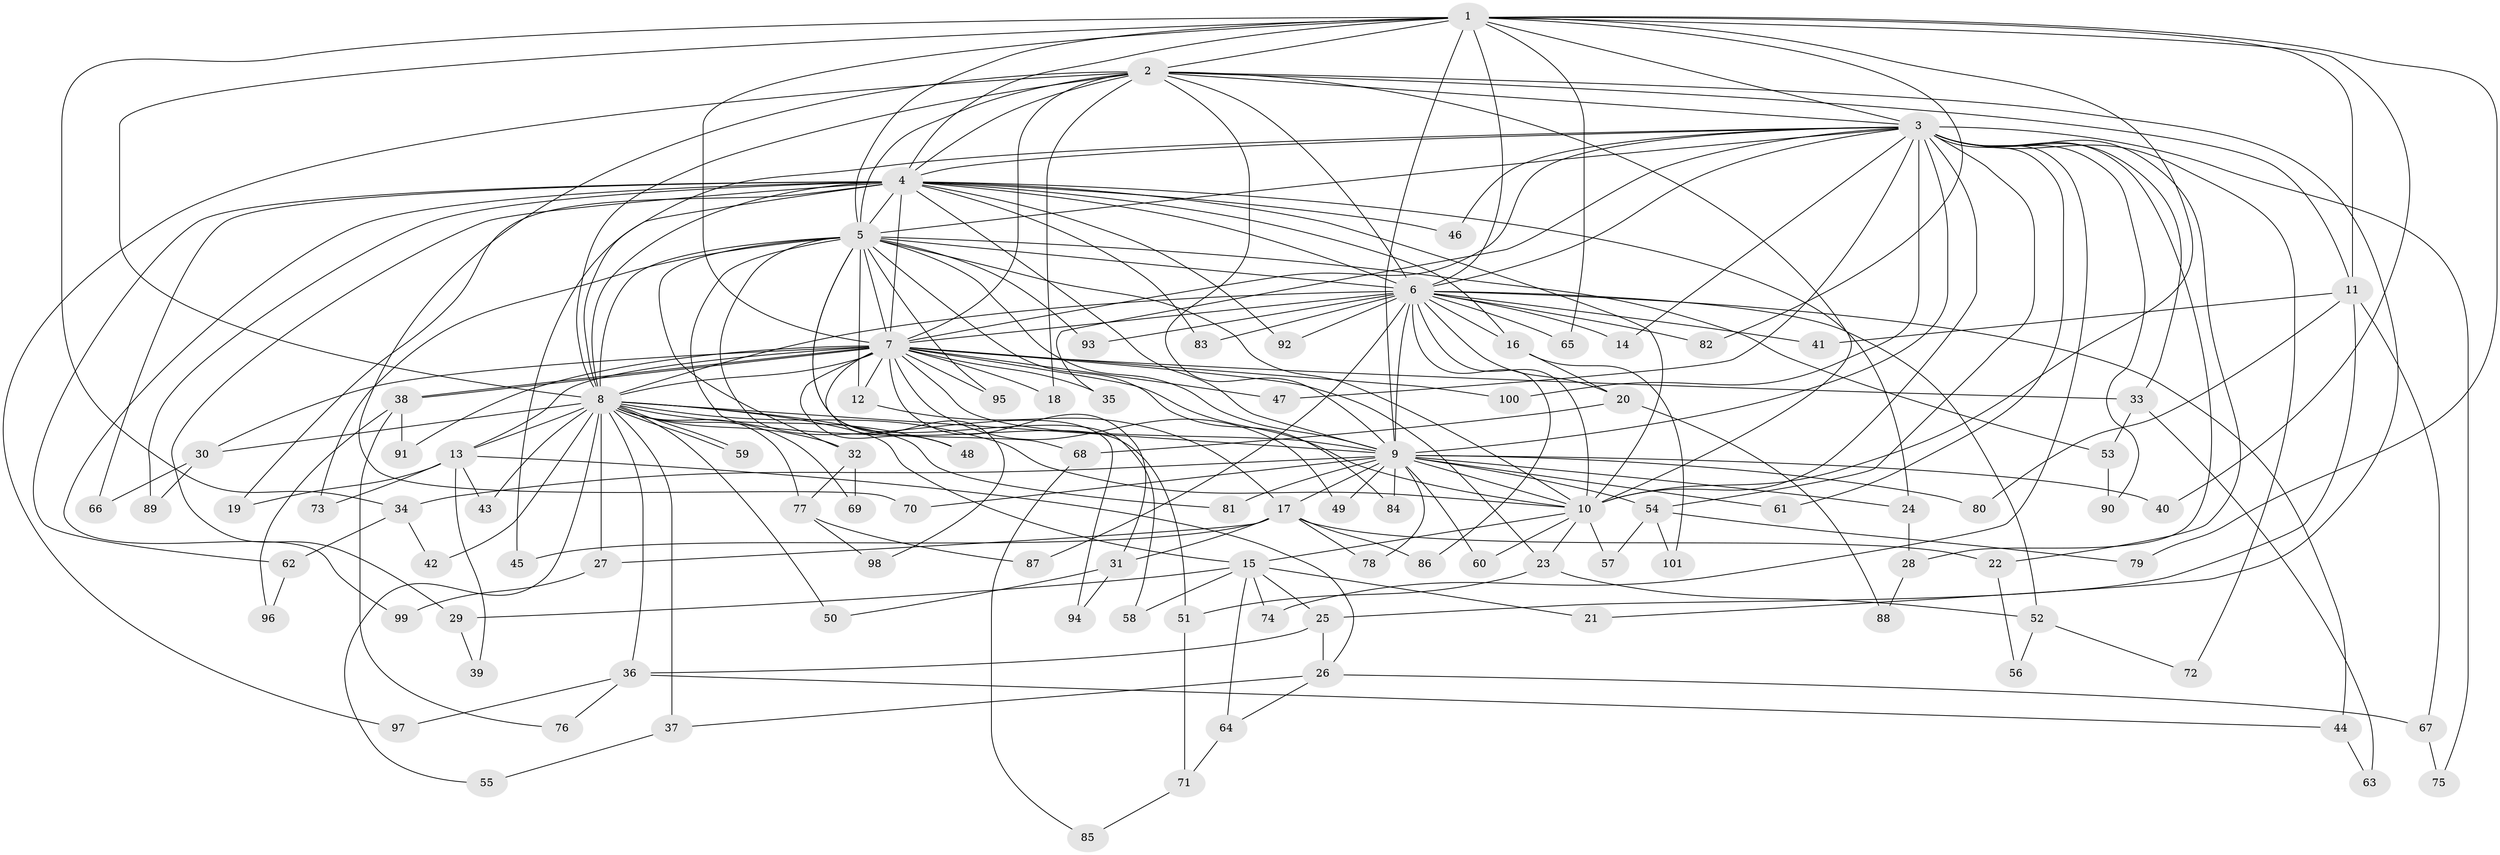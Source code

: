 // coarse degree distribution, {17: 0.01282051282051282, 22: 0.01282051282051282, 18: 0.02564102564102564, 21: 0.02564102564102564, 23: 0.02564102564102564, 12: 0.01282051282051282, 5: 0.07692307692307693, 9: 0.02564102564102564, 6: 0.02564102564102564, 2: 0.5512820512820513, 4: 0.08974358974358974, 3: 0.11538461538461539}
// Generated by graph-tools (version 1.1) at 2025/41/03/06/25 10:41:40]
// undirected, 101 vertices, 227 edges
graph export_dot {
graph [start="1"]
  node [color=gray90,style=filled];
  1;
  2;
  3;
  4;
  5;
  6;
  7;
  8;
  9;
  10;
  11;
  12;
  13;
  14;
  15;
  16;
  17;
  18;
  19;
  20;
  21;
  22;
  23;
  24;
  25;
  26;
  27;
  28;
  29;
  30;
  31;
  32;
  33;
  34;
  35;
  36;
  37;
  38;
  39;
  40;
  41;
  42;
  43;
  44;
  45;
  46;
  47;
  48;
  49;
  50;
  51;
  52;
  53;
  54;
  55;
  56;
  57;
  58;
  59;
  60;
  61;
  62;
  63;
  64;
  65;
  66;
  67;
  68;
  69;
  70;
  71;
  72;
  73;
  74;
  75;
  76;
  77;
  78;
  79;
  80;
  81;
  82;
  83;
  84;
  85;
  86;
  87;
  88;
  89;
  90;
  91;
  92;
  93;
  94;
  95;
  96;
  97;
  98;
  99;
  100;
  101;
  1 -- 2;
  1 -- 3;
  1 -- 4;
  1 -- 5;
  1 -- 6;
  1 -- 7;
  1 -- 8;
  1 -- 9;
  1 -- 10;
  1 -- 11;
  1 -- 34;
  1 -- 40;
  1 -- 65;
  1 -- 79;
  1 -- 82;
  2 -- 3;
  2 -- 4;
  2 -- 5;
  2 -- 6;
  2 -- 7;
  2 -- 8;
  2 -- 9;
  2 -- 10;
  2 -- 11;
  2 -- 18;
  2 -- 21;
  2 -- 70;
  2 -- 97;
  3 -- 4;
  3 -- 5;
  3 -- 6;
  3 -- 7;
  3 -- 8;
  3 -- 9;
  3 -- 10;
  3 -- 14;
  3 -- 22;
  3 -- 28;
  3 -- 33;
  3 -- 35;
  3 -- 46;
  3 -- 47;
  3 -- 54;
  3 -- 61;
  3 -- 72;
  3 -- 74;
  3 -- 75;
  3 -- 90;
  3 -- 100;
  4 -- 5;
  4 -- 6;
  4 -- 7;
  4 -- 8;
  4 -- 9;
  4 -- 10;
  4 -- 16;
  4 -- 19;
  4 -- 24;
  4 -- 29;
  4 -- 45;
  4 -- 46;
  4 -- 62;
  4 -- 66;
  4 -- 83;
  4 -- 89;
  4 -- 92;
  4 -- 99;
  5 -- 6;
  5 -- 7;
  5 -- 8;
  5 -- 9;
  5 -- 10;
  5 -- 12;
  5 -- 32;
  5 -- 51;
  5 -- 53;
  5 -- 58;
  5 -- 68;
  5 -- 73;
  5 -- 84;
  5 -- 93;
  5 -- 94;
  5 -- 95;
  6 -- 7;
  6 -- 8;
  6 -- 9;
  6 -- 10;
  6 -- 14;
  6 -- 16;
  6 -- 20;
  6 -- 41;
  6 -- 44;
  6 -- 52;
  6 -- 65;
  6 -- 82;
  6 -- 83;
  6 -- 86;
  6 -- 87;
  6 -- 92;
  6 -- 93;
  7 -- 8;
  7 -- 9;
  7 -- 10;
  7 -- 12;
  7 -- 13;
  7 -- 18;
  7 -- 23;
  7 -- 30;
  7 -- 31;
  7 -- 33;
  7 -- 35;
  7 -- 38;
  7 -- 38;
  7 -- 47;
  7 -- 48;
  7 -- 49;
  7 -- 91;
  7 -- 95;
  7 -- 98;
  7 -- 100;
  8 -- 9;
  8 -- 10;
  8 -- 13;
  8 -- 15;
  8 -- 27;
  8 -- 30;
  8 -- 32;
  8 -- 36;
  8 -- 37;
  8 -- 42;
  8 -- 43;
  8 -- 48;
  8 -- 50;
  8 -- 55;
  8 -- 59;
  8 -- 59;
  8 -- 69;
  8 -- 77;
  8 -- 81;
  9 -- 10;
  9 -- 17;
  9 -- 24;
  9 -- 34;
  9 -- 40;
  9 -- 49;
  9 -- 54;
  9 -- 60;
  9 -- 61;
  9 -- 70;
  9 -- 78;
  9 -- 80;
  9 -- 81;
  9 -- 84;
  10 -- 15;
  10 -- 23;
  10 -- 57;
  10 -- 60;
  11 -- 25;
  11 -- 41;
  11 -- 67;
  11 -- 80;
  12 -- 17;
  13 -- 19;
  13 -- 26;
  13 -- 39;
  13 -- 43;
  13 -- 73;
  15 -- 21;
  15 -- 25;
  15 -- 29;
  15 -- 58;
  15 -- 64;
  15 -- 74;
  16 -- 20;
  16 -- 101;
  17 -- 22;
  17 -- 27;
  17 -- 31;
  17 -- 45;
  17 -- 78;
  17 -- 86;
  20 -- 68;
  20 -- 88;
  22 -- 56;
  23 -- 51;
  23 -- 52;
  24 -- 28;
  25 -- 26;
  25 -- 36;
  26 -- 37;
  26 -- 64;
  26 -- 67;
  27 -- 99;
  28 -- 88;
  29 -- 39;
  30 -- 66;
  30 -- 89;
  31 -- 50;
  31 -- 94;
  32 -- 69;
  32 -- 77;
  33 -- 53;
  33 -- 63;
  34 -- 42;
  34 -- 62;
  36 -- 44;
  36 -- 76;
  36 -- 97;
  37 -- 55;
  38 -- 76;
  38 -- 91;
  38 -- 96;
  44 -- 63;
  51 -- 71;
  52 -- 56;
  52 -- 72;
  53 -- 90;
  54 -- 57;
  54 -- 79;
  54 -- 101;
  62 -- 96;
  64 -- 71;
  67 -- 75;
  68 -- 85;
  71 -- 85;
  77 -- 87;
  77 -- 98;
}
